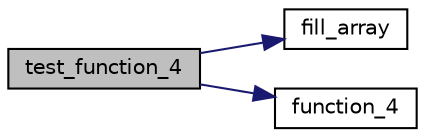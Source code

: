 digraph "test_function_4"
{
 // LATEX_PDF_SIZE
  edge [fontname="Helvetica",fontsize="10",labelfontname="Helvetica",labelfontsize="10"];
  node [fontname="Helvetica",fontsize="10",shape=record];
  rankdir="LR";
  Node1 [label="test_function_4",height=0.2,width=0.4,color="black", fillcolor="grey75", style="filled", fontcolor="black",tooltip=" "];
  Node1 -> Node2 [color="midnightblue",fontsize="10",style="solid",fontname="Helvetica"];
  Node2 [label="fill_array",height=0.2,width=0.4,color="black", fillcolor="white", style="filled",URL="$test__functions_8cpp.html#a34f5b17804e4d2153fc07243ae1b62e2",tooltip=" "];
  Node1 -> Node3 [color="midnightblue",fontsize="10",style="solid",fontname="Helvetica"];
  Node3 [label="function_4",height=0.2,width=0.4,color="black", fillcolor="white", style="filled",URL="$test__functions_8cpp.html#a4541ecc22038aff9451a32584b7c2d18",tooltip=" "];
}
